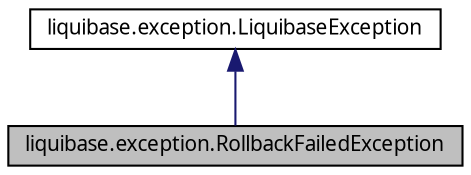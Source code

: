 digraph G
{
  edge [fontname="FreeSans.ttf",fontsize=10,labelfontname="FreeSans.ttf",labelfontsize=10];
  node [fontname="FreeSans.ttf",fontsize=10,shape=record];
  Node1 [label="liquibase.exception.RollbackFailedException",height=0.2,width=0.4,color="black", fillcolor="grey75", style="filled" fontcolor="black"];
  Node2 -> Node1 [dir=back,color="midnightblue",fontsize=10,style="solid",fontname="FreeSans.ttf"];
  Node2 [label="liquibase.exception.LiquibaseException",height=0.2,width=0.4,color="black", fillcolor="white", style="filled",URL="$classliquibase_1_1exception_1_1_liquibase_exception.html",tooltip="Base class for all LiquiBase exceptions."];
}
